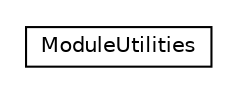 #!/usr/local/bin/dot
#
# Class diagram 
# Generated by UMLGraph version R5_6-24-gf6e263 (http://www.umlgraph.org/)
#

digraph G {
	edge [fontname="Helvetica",fontsize=10,labelfontname="Helvetica",labelfontsize=10];
	node [fontname="Helvetica",fontsize=10,shape=plaintext];
	nodesep=0.25;
	ranksep=0.5;
	rankdir=LR;
	// org.senchalabs.gwt.gwtdriver.ModuleUtilities
	c109 [label=<<table title="org.senchalabs.gwt.gwtdriver.ModuleUtilities" border="0" cellborder="1" cellspacing="0" cellpadding="2" port="p" href="./ModuleUtilities.html">
		<tr><td><table border="0" cellspacing="0" cellpadding="1">
<tr><td align="center" balign="center"> ModuleUtilities </td></tr>
		</table></td></tr>
		</table>>, URL="./ModuleUtilities.html", fontname="Helvetica", fontcolor="black", fontsize=10.0];
}


